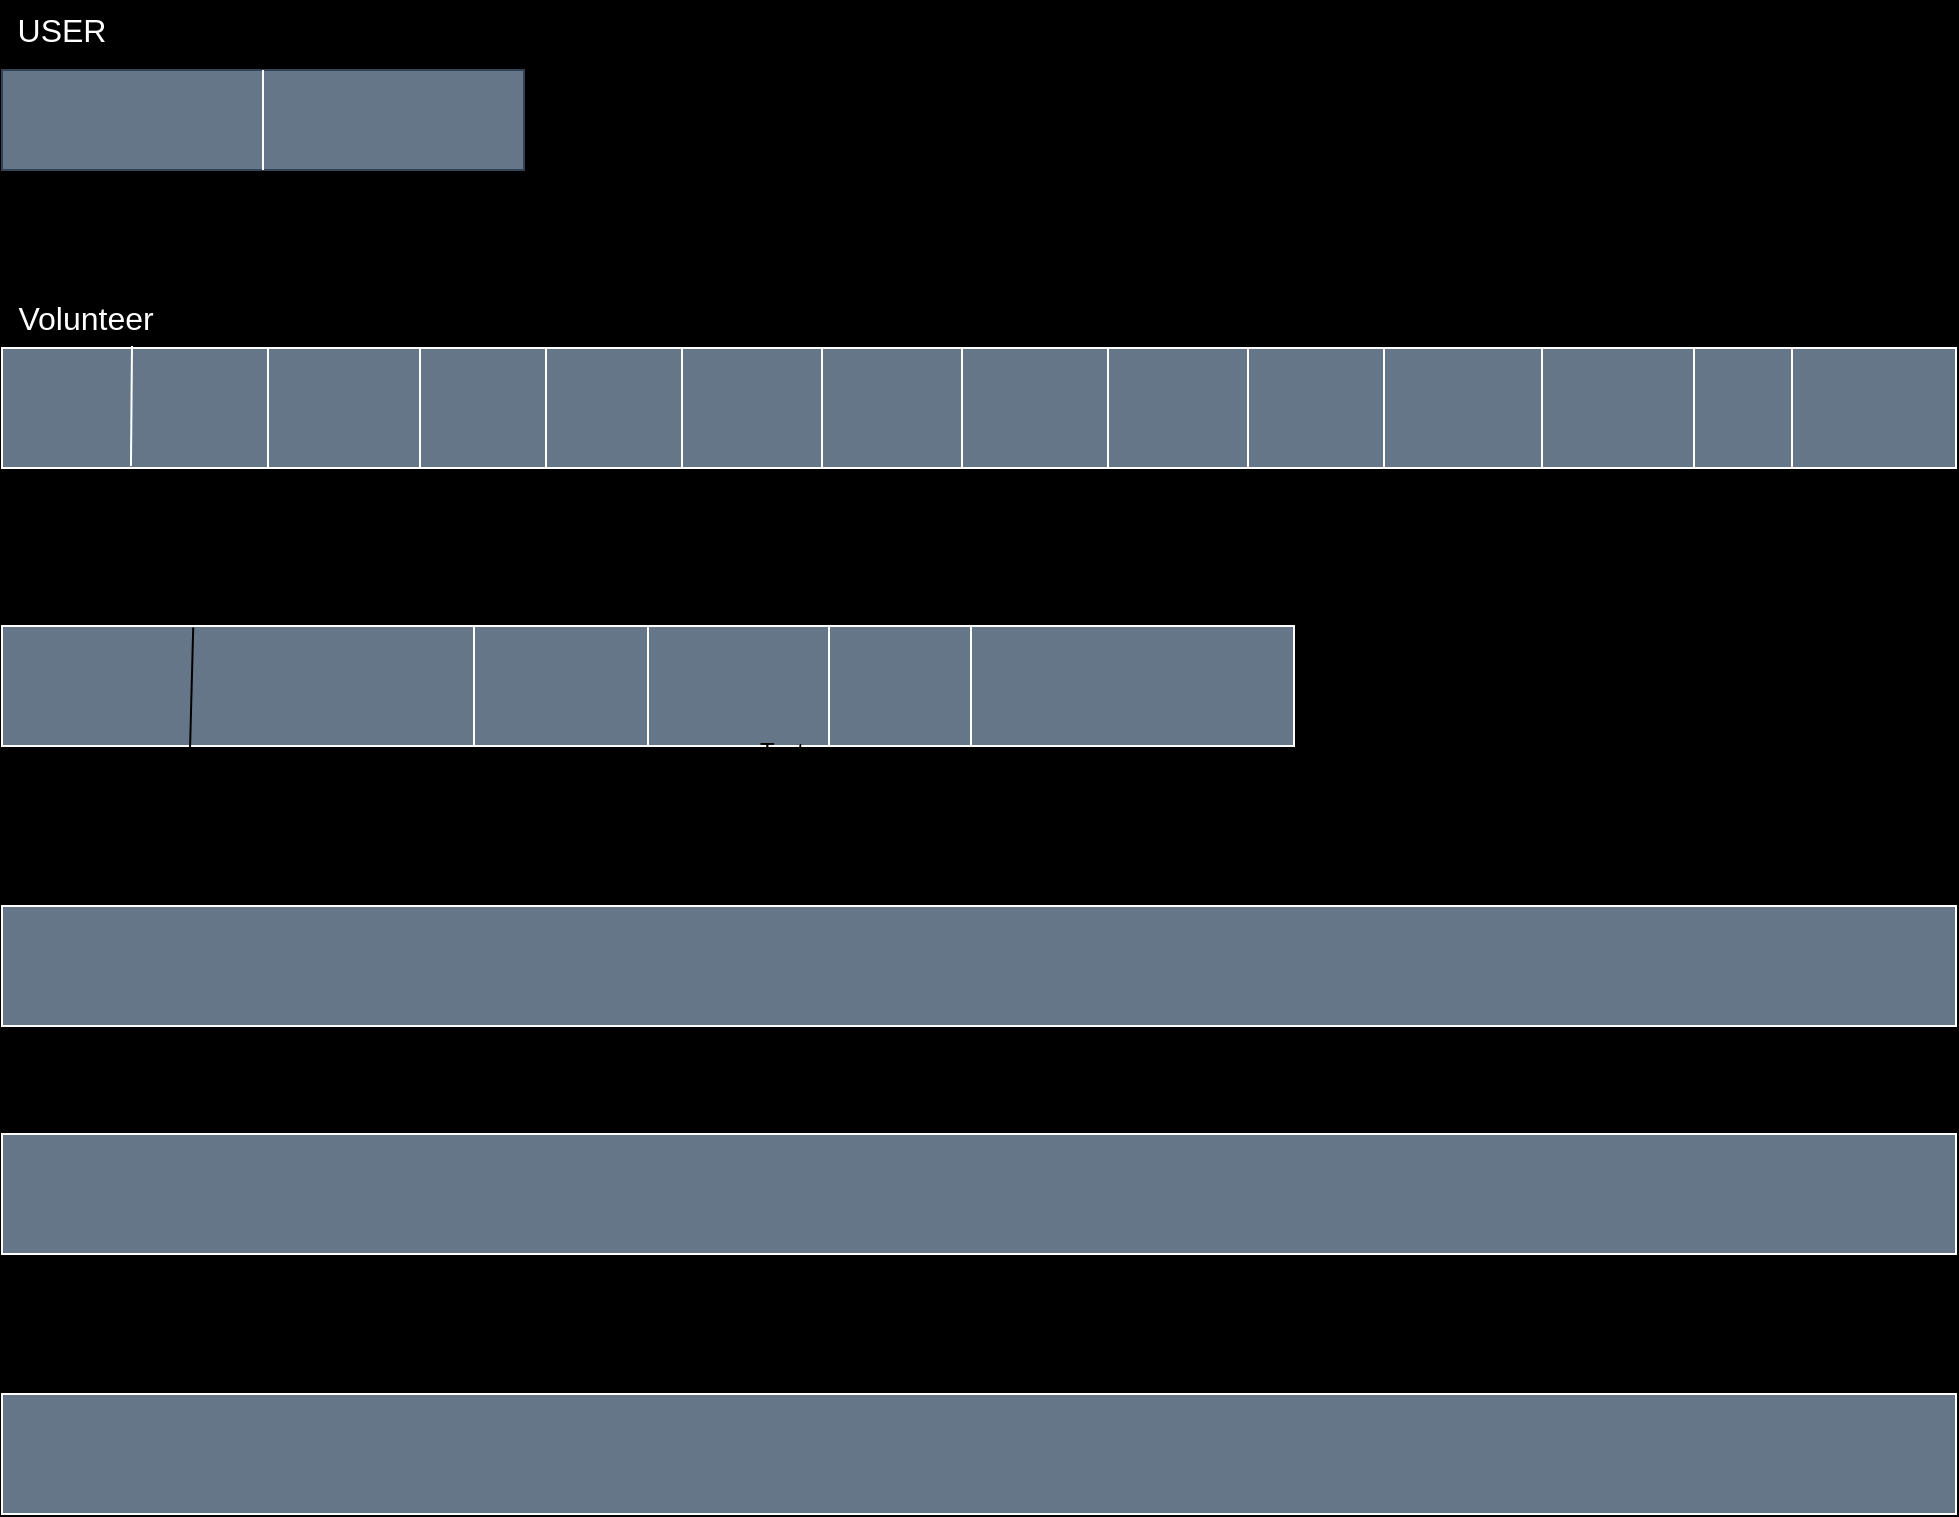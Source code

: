 <mxfile version="24.0.1" type="device">
  <diagram name="Page-1" id="XsMPrTZxrCEQG70W7dQr">
    <mxGraphModel dx="1235" dy="655" grid="0" gridSize="10" guides="1" tooltips="1" connect="1" arrows="0" fold="1" page="1" pageScale="1" pageWidth="1400" pageHeight="850" background="#000000" math="0" shadow="0">
      <root>
        <mxCell id="0" />
        <mxCell id="1" parent="0" />
        <mxCell id="gjU-NSOUM0VRxV0mB9jo-2" style="edgeStyle=orthogonalEdgeStyle;rounded=0;orthogonalLoop=1;jettySize=auto;html=1;exitX=1;exitY=0.5;exitDx=0;exitDy=0;" edge="1" parent="1" source="gjU-NSOUM0VRxV0mB9jo-1">
          <mxGeometry relative="1" as="geometry">
            <mxPoint x="354.0" y="108.2" as="targetPoint" />
          </mxGeometry>
        </mxCell>
        <mxCell id="gjU-NSOUM0VRxV0mB9jo-1" value="" style="rounded=0;whiteSpace=wrap;html=1;fillColor=#647687;fontColor=#ffffff;strokeColor=#314354;" vertex="1" parent="1">
          <mxGeometry x="104" y="55" width="261" height="50" as="geometry" />
        </mxCell>
        <mxCell id="gjU-NSOUM0VRxV0mB9jo-3" value="" style="endArrow=none;html=1;rounded=0;entryX=0.5;entryY=0;entryDx=0;entryDy=0;exitX=0.5;exitY=1;exitDx=0;exitDy=0;strokeColor=#FFFFFF;" edge="1" parent="1" source="gjU-NSOUM0VRxV0mB9jo-1" target="gjU-NSOUM0VRxV0mB9jo-1">
          <mxGeometry width="50" height="50" relative="1" as="geometry">
            <mxPoint x="511" y="315" as="sourcePoint" />
            <mxPoint x="561" y="265" as="targetPoint" />
          </mxGeometry>
        </mxCell>
        <mxCell id="gjU-NSOUM0VRxV0mB9jo-4" value="&lt;font color=&quot;#ffffff&quot; style=&quot;font-size: 16px;&quot;&gt;USER&lt;/font&gt;" style="text;html=1;align=center;verticalAlign=middle;whiteSpace=wrap;rounded=0;" vertex="1" parent="1">
          <mxGeometry x="104" y="20" width="60" height="30" as="geometry" />
        </mxCell>
        <mxCell id="gjU-NSOUM0VRxV0mB9jo-5" value="" style="rounded=0;whiteSpace=wrap;html=1;fillColor=#647687;fontColor=#ffffff;strokeColor=#FFFFFF;" vertex="1" parent="1">
          <mxGeometry x="104" y="194" width="977" height="60" as="geometry" />
        </mxCell>
        <mxCell id="gjU-NSOUM0VRxV0mB9jo-6" value="" style="endArrow=none;html=1;rounded=0;exitX=0.066;exitY=0.983;exitDx=0;exitDy=0;exitPerimeter=0;strokeColor=#FFFFFF;" edge="1" parent="1" source="gjU-NSOUM0VRxV0mB9jo-5">
          <mxGeometry width="50" height="50" relative="1" as="geometry">
            <mxPoint x="676" y="313" as="sourcePoint" />
            <mxPoint x="169" y="193" as="targetPoint" />
          </mxGeometry>
        </mxCell>
        <mxCell id="gjU-NSOUM0VRxV0mB9jo-7" value="" style="endArrow=none;html=1;rounded=0;exitX=0.069;exitY=0.988;exitDx=0;exitDy=0;exitPerimeter=0;strokeColor=#FFFFFF;" edge="1" parent="1">
          <mxGeometry width="50" height="50" relative="1" as="geometry">
            <mxPoint x="237" y="254" as="sourcePoint" />
            <mxPoint x="237" y="194" as="targetPoint" />
          </mxGeometry>
        </mxCell>
        <mxCell id="gjU-NSOUM0VRxV0mB9jo-8" value="" style="endArrow=none;html=1;rounded=0;exitX=0.069;exitY=0.988;exitDx=0;exitDy=0;exitPerimeter=0;strokeColor=#FFFFFF;" edge="1" parent="1">
          <mxGeometry width="50" height="50" relative="1" as="geometry">
            <mxPoint x="313" y="254" as="sourcePoint" />
            <mxPoint x="313" y="194" as="targetPoint" />
          </mxGeometry>
        </mxCell>
        <mxCell id="gjU-NSOUM0VRxV0mB9jo-9" value="" style="endArrow=none;html=1;rounded=0;exitX=0.069;exitY=0.988;exitDx=0;exitDy=0;exitPerimeter=0;strokeColor=#FFFFFF;" edge="1" parent="1">
          <mxGeometry width="50" height="50" relative="1" as="geometry">
            <mxPoint x="376" y="254" as="sourcePoint" />
            <mxPoint x="376" y="194" as="targetPoint" />
          </mxGeometry>
        </mxCell>
        <mxCell id="gjU-NSOUM0VRxV0mB9jo-10" value="" style="endArrow=none;html=1;rounded=0;exitX=0.069;exitY=0.988;exitDx=0;exitDy=0;exitPerimeter=0;strokeColor=#FFFFFF;" edge="1" parent="1">
          <mxGeometry width="50" height="50" relative="1" as="geometry">
            <mxPoint x="444" y="254" as="sourcePoint" />
            <mxPoint x="444" y="194" as="targetPoint" />
          </mxGeometry>
        </mxCell>
        <mxCell id="gjU-NSOUM0VRxV0mB9jo-11" value="" style="endArrow=none;html=1;rounded=0;exitX=0.069;exitY=0.988;exitDx=0;exitDy=0;exitPerimeter=0;strokeColor=#FFFFFF;" edge="1" parent="1">
          <mxGeometry width="50" height="50" relative="1" as="geometry">
            <mxPoint x="514" y="254" as="sourcePoint" />
            <mxPoint x="514" y="194" as="targetPoint" />
          </mxGeometry>
        </mxCell>
        <mxCell id="gjU-NSOUM0VRxV0mB9jo-12" value="" style="endArrow=none;html=1;rounded=0;exitX=0.069;exitY=0.988;exitDx=0;exitDy=0;exitPerimeter=0;strokeColor=#FFFFFF;" edge="1" parent="1">
          <mxGeometry width="50" height="50" relative="1" as="geometry">
            <mxPoint x="584" y="254" as="sourcePoint" />
            <mxPoint x="584" y="194" as="targetPoint" />
          </mxGeometry>
        </mxCell>
        <mxCell id="gjU-NSOUM0VRxV0mB9jo-13" value="" style="endArrow=none;html=1;rounded=0;exitX=0.069;exitY=0.988;exitDx=0;exitDy=0;exitPerimeter=0;strokeColor=#FFFFFF;" edge="1" parent="1">
          <mxGeometry width="50" height="50" relative="1" as="geometry">
            <mxPoint x="657" y="254" as="sourcePoint" />
            <mxPoint x="657" y="194" as="targetPoint" />
          </mxGeometry>
        </mxCell>
        <mxCell id="gjU-NSOUM0VRxV0mB9jo-14" value="" style="endArrow=none;html=1;rounded=0;exitX=0.069;exitY=0.988;exitDx=0;exitDy=0;exitPerimeter=0;strokeColor=#FFFFFF;" edge="1" parent="1">
          <mxGeometry width="50" height="50" relative="1" as="geometry">
            <mxPoint x="727" y="254" as="sourcePoint" />
            <mxPoint x="727" y="194" as="targetPoint" />
          </mxGeometry>
        </mxCell>
        <mxCell id="gjU-NSOUM0VRxV0mB9jo-15" value="" style="endArrow=none;html=1;rounded=0;exitX=0.069;exitY=0.988;exitDx=0;exitDy=0;exitPerimeter=0;strokeColor=#FFFFFF;" edge="1" parent="1">
          <mxGeometry width="50" height="50" relative="1" as="geometry">
            <mxPoint x="795" y="254" as="sourcePoint" />
            <mxPoint x="795" y="194" as="targetPoint" />
          </mxGeometry>
        </mxCell>
        <mxCell id="gjU-NSOUM0VRxV0mB9jo-16" value="" style="endArrow=none;html=1;rounded=0;exitX=0.069;exitY=0.988;exitDx=0;exitDy=0;exitPerimeter=0;strokeColor=#FFFFFF;" edge="1" parent="1">
          <mxGeometry width="50" height="50" relative="1" as="geometry">
            <mxPoint x="874" y="254" as="sourcePoint" />
            <mxPoint x="874" y="194" as="targetPoint" />
          </mxGeometry>
        </mxCell>
        <mxCell id="gjU-NSOUM0VRxV0mB9jo-17" value="" style="endArrow=none;html=1;rounded=0;exitX=0.069;exitY=0.988;exitDx=0;exitDy=0;exitPerimeter=0;strokeColor=#FFFFFF;" edge="1" parent="1">
          <mxGeometry width="50" height="50" relative="1" as="geometry">
            <mxPoint x="950" y="254" as="sourcePoint" />
            <mxPoint x="950" y="194" as="targetPoint" />
          </mxGeometry>
        </mxCell>
        <mxCell id="gjU-NSOUM0VRxV0mB9jo-18" value="" style="endArrow=none;html=1;rounded=0;exitX=0.069;exitY=0.988;exitDx=0;exitDy=0;exitPerimeter=0;strokeColor=#FFFFFF;" edge="1" parent="1">
          <mxGeometry width="50" height="50" relative="1" as="geometry">
            <mxPoint x="999" y="254" as="sourcePoint" />
            <mxPoint x="999" y="194" as="targetPoint" />
          </mxGeometry>
        </mxCell>
        <mxCell id="gjU-NSOUM0VRxV0mB9jo-19" value="&lt;font color=&quot;#ffffff&quot; style=&quot;font-size: 16px;&quot;&gt;Volunteer&lt;/font&gt;" style="text;html=1;align=center;verticalAlign=middle;whiteSpace=wrap;rounded=0;" vertex="1" parent="1">
          <mxGeometry x="116" y="164" width="60" height="30" as="geometry" />
        </mxCell>
        <mxCell id="gjU-NSOUM0VRxV0mB9jo-20" value="" style="rounded=0;whiteSpace=wrap;html=1;fillColor=#647687;fontColor=#ffffff;strokeColor=#FFFFFF;" vertex="1" parent="1">
          <mxGeometry x="104" y="333" width="646" height="60" as="geometry" />
        </mxCell>
        <mxCell id="gjU-NSOUM0VRxV0mB9jo-21" value="" style="rounded=0;whiteSpace=wrap;html=1;fillColor=#647687;fontColor=#ffffff;strokeColor=#FFFFFF;" vertex="1" parent="1">
          <mxGeometry x="104" y="473" width="977" height="60" as="geometry" />
        </mxCell>
        <mxCell id="gjU-NSOUM0VRxV0mB9jo-22" value="" style="rounded=0;whiteSpace=wrap;html=1;fillColor=#647687;fontColor=#ffffff;strokeColor=#FFFFFF;" vertex="1" parent="1">
          <mxGeometry x="104" y="587" width="977" height="60" as="geometry" />
        </mxCell>
        <mxCell id="gjU-NSOUM0VRxV0mB9jo-24" value="" style="rounded=0;whiteSpace=wrap;html=1;fillColor=#647687;fontColor=#ffffff;strokeColor=#FFFFFF;" vertex="1" parent="1">
          <mxGeometry x="104" y="717" width="977" height="60" as="geometry" />
        </mxCell>
        <mxCell id="gjU-NSOUM0VRxV0mB9jo-26" value="" style="endArrow=none;html=1;rounded=0;exitX=0.5;exitY=0;exitDx=0;exitDy=0;entryX=0.5;entryY=1;entryDx=0;entryDy=0;strokeColor=#FFFFFF;" edge="1" parent="1" source="gjU-NSOUM0VRxV0mB9jo-20" target="gjU-NSOUM0VRxV0mB9jo-20">
          <mxGeometry width="50" height="50" relative="1" as="geometry">
            <mxPoint x="469" y="304" as="sourcePoint" />
            <mxPoint x="519" y="254" as="targetPoint" />
          </mxGeometry>
        </mxCell>
        <mxCell id="gjU-NSOUM0VRxV0mB9jo-27" value="" style="endArrow=none;html=1;rounded=0;entryX=0.75;entryY=1;entryDx=0;entryDy=0;exitX=0.75;exitY=0;exitDx=0;exitDy=0;strokeColor=#FFFFFF;" edge="1" parent="1" source="gjU-NSOUM0VRxV0mB9jo-20" target="gjU-NSOUM0VRxV0mB9jo-20">
          <mxGeometry width="50" height="50" relative="1" as="geometry">
            <mxPoint x="469" y="304" as="sourcePoint" />
            <mxPoint x="519" y="254" as="targetPoint" />
          </mxGeometry>
        </mxCell>
        <mxCell id="gjU-NSOUM0VRxV0mB9jo-28" value="" style="endArrow=none;html=1;rounded=0;exitX=0.5;exitY=0;exitDx=0;exitDy=0;entryX=0.5;entryY=1;entryDx=0;entryDy=0;strokeColor=#FFFFFF;" edge="1" parent="1">
          <mxGeometry width="50" height="50" relative="1" as="geometry">
            <mxPoint x="340" y="333" as="sourcePoint" />
            <mxPoint x="340" y="393" as="targetPoint" />
          </mxGeometry>
        </mxCell>
        <mxCell id="gjU-NSOUM0VRxV0mB9jo-31" value="" style="endArrow=none;html=1;rounded=0;entryX=0.75;entryY=1;entryDx=0;entryDy=0;exitX=0.75;exitY=0;exitDx=0;exitDy=0;strokeColor=#FFFFFF;" edge="1" parent="1">
          <mxGeometry width="50" height="50" relative="1" as="geometry">
            <mxPoint x="517.5" y="333" as="sourcePoint" />
            <mxPoint x="517.5" y="393" as="targetPoint" />
          </mxGeometry>
        </mxCell>
        <mxCell id="gjU-NSOUM0VRxV0mB9jo-32" value="" style="endArrow=none;html=1;rounded=0;exitX=0.148;exitY=0.012;exitDx=0;exitDy=0;exitPerimeter=0;" edge="1" parent="1" source="gjU-NSOUM0VRxV0mB9jo-20">
          <mxGeometry width="50" height="50" relative="1" as="geometry">
            <mxPoint x="469" y="304" as="sourcePoint" />
            <mxPoint x="198" y="395" as="targetPoint" />
          </mxGeometry>
        </mxCell>
        <mxCell id="gjU-NSOUM0VRxV0mB9jo-33" value="Text" style="text;html=1;align=center;verticalAlign=middle;whiteSpace=wrap;rounded=0;" vertex="1" parent="1">
          <mxGeometry x="464" y="381" width="60" height="30" as="geometry" />
        </mxCell>
      </root>
    </mxGraphModel>
  </diagram>
</mxfile>
